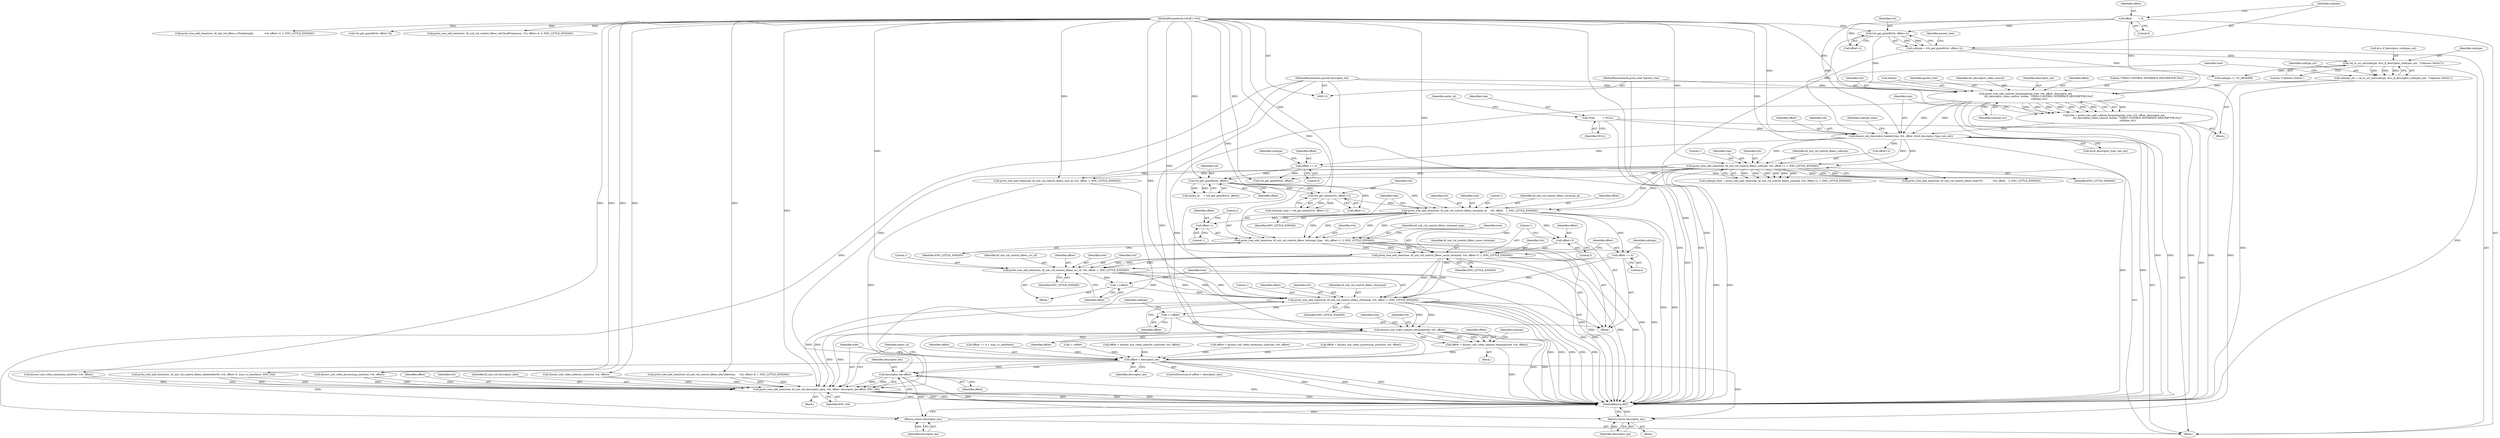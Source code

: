 digraph "0_wireshark_2cb5985bf47bdc8bea78d28483ed224abdd33dc6_2@pointer" {
"1000288" [label="(Call,proto_tree_add_item(tree, hf_usb_vid_control_ifdesc_terminal_id,    tvb, offset,   1, ENC_LITTLE_ENDIAN))"];
"1000188" [label="(Call,proto_tree_add_item(tree, hf_usb_vid_control_ifdesc_subtype, tvb, offset+2, 1, ENC_LITTLE_ENDIAN))"];
"1000180" [label="(Call,dissect_usb_descriptor_header(tree, tvb, offset, &vid_descriptor_type_vals_ext))"];
"1000168" [label="(Call,tree = proto_tree_add_subtree_format(parent_tree, tvb, offset, descriptor_len,\n                                   ett_descriptor_video_control, &item, \"VIDEO CONTROL INTERFACE DESCRIPTOR [%s]\",\n                                   subtype_str))"];
"1000170" [label="(Call,proto_tree_add_subtree_format(parent_tree, tvb, offset, descriptor_len,\n                                   ett_descriptor_video_control, &item, \"VIDEO CONTROL INTERFACE DESCRIPTOR [%s]\",\n                                   subtype_str))"];
"1000111" [label="(MethodParameterIn,proto_tree *parent_tree)"];
"1000152" [label="(Call,tvb_get_guint8(tvb, offset+2))"];
"1000112" [label="(MethodParameterIn,tvbuff_t *tvb)"];
"1000146" [label="(Call,offset        = 0)"];
"1000113" [label="(MethodParameterIn,guint8 descriptor_len)"];
"1000161" [label="(Call,subtype_str = val_to_str_ext(subtype, &vc_if_descriptor_subtypes_ext, \"Unknown (0x%x)\"))"];
"1000163" [label="(Call,val_to_str_ext(subtype, &vc_if_descriptor_subtypes_ext, \"Unknown (0x%x)\"))"];
"1000150" [label="(Call,subtype = tvb_get_guint8(tvb, offset+2))"];
"1000134" [label="(Call,*tree          = NULL)"];
"1000283" [label="(Call,tvb_get_letohs(tvb, offset+1))"];
"1000278" [label="(Call,tvb_get_guint8(tvb, offset))"];
"1000197" [label="(Call,offset += 3)"];
"1000295" [label="(Call,proto_tree_add_item(tree, hf_usb_vid_control_ifdesc_terminal_type,  tvb, offset+1, 2, ENC_LITTLE_ENDIAN))"];
"1000304" [label="(Call,proto_tree_add_item(tree, hf_usb_vid_control_ifdesc_assoc_terminal, tvb, offset+3, 1, ENC_LITTLE_ENDIAN))"];
"1000321" [label="(Call,proto_tree_add_item(tree, hf_usb_vid_control_ifdesc_src_id, tvb, offset, 1, ENC_LITTLE_ENDIAN))"];
"1000328" [label="(Call,++offset)"];
"1000330" [label="(Call,proto_tree_add_item(tree, hf_usb_vid_control_ifdesc_iTerminal, tvb, offset, 1, ENC_LITTLE_ENDIAN))"];
"1000337" [label="(Call,++offset)"];
"1000351" [label="(Call,dissect_usb_video_camera_terminal(tree, tvb, offset))"];
"1000349" [label="(Call,offset = dissect_usb_video_camera_terminal(tree, tvb, offset))"];
"1000438" [label="(Call,offset < descriptor_len)"];
"1000447" [label="(Call,descriptor_len-offset)"];
"1000442" [label="(Call,proto_tree_add_item(tree, hf_usb_vid_descriptor_data, tvb, offset, descriptor_len-offset, ENC_NA))"];
"1000513" [label="(Return,return descriptor_len;)"];
"1000554" [label="(Return,return descriptor_len;)"];
"1000299" [label="(Call,offset+1)"];
"1000308" [label="(Call,offset+3)"];
"1000313" [label="(Call,offset += 4)"];
"1000335" [label="(Literal,1)"];
"1000161" [label="(Call,subtype_str = val_to_str_ext(subtype, &vc_if_descriptor_subtypes_ext, \"Unknown (0x%x)\"))"];
"1000170" [label="(Call,proto_tree_add_subtree_format(parent_tree, tvb, offset, descriptor_len,\n                                   ett_descriptor_video_control, &item, \"VIDEO CONTROL INTERFACE DESCRIPTOR [%s]\",\n                                   subtype_str))"];
"1000296" [label="(Identifier,tree)"];
"1000191" [label="(Identifier,tvb)"];
"1000284" [label="(Identifier,tvb)"];
"1000153" [label="(Identifier,tvb)"];
"1000180" [label="(Call,dissect_usb_descriptor_header(tree, tvb, offset, &vid_descriptor_type_vals_ext))"];
"1000444" [label="(Identifier,hf_usb_vid_descriptor_data)"];
"1000297" [label="(Identifier,hf_usb_vid_control_ifdesc_terminal_type)"];
"1000514" [label="(Identifier,descriptor_len)"];
"1000198" [label="(Identifier,offset)"];
"1000176" [label="(Call,&item)"];
"1000323" [label="(Identifier,hf_usb_vid_control_ifdesc_src_id)"];
"1000146" [label="(Call,offset        = 0)"];
"1000337" [label="(Call,++offset)"];
"1000304" [label="(Call,proto_tree_add_item(tree, hf_usb_vid_control_ifdesc_assoc_terminal, tvb, offset+3, 1, ENC_LITTLE_ENDIAN))"];
"1000150" [label="(Call,subtype = tvb_get_guint8(tvb, offset+2))"];
"1000261" [label="(Call,offset += 9 + num_vs_interfaces)"];
"1000154" [label="(Call,offset+2)"];
"1000190" [label="(Identifier,hf_usb_vid_control_ifdesc_subtype)"];
"1000181" [label="(Identifier,tree)"];
"1000350" [label="(Identifier,offset)"];
"1000151" [label="(Identifier,subtype)"];
"1000375" [label="(Call,tvb_get_guint8(tvb, offset))"];
"1000299" [label="(Call,offset+1)"];
"1000147" [label="(Identifier,offset)"];
"1000445" [label="(Identifier,tvb)"];
"1000378" [label="(Call,proto_tree_add_item(tree, hf_usb_vid_control_ifdesc_unit_id, tvb, offset, 1, ENC_LITTLE_ENDIAN))"];
"1000278" [label="(Call,tvb_get_guint8(tvb, offset))"];
"1000385" [label="(Call,++offset)"];
"1000206" [label="(Call,proto_tree_add_item(tree, hf_usb_vid_control_ifdesc_bcdUVC,            tvb, offset,   2, ENC_LITTLE_ENDIAN))"];
"1000313" [label="(Call,offset += 4)"];
"1000285" [label="(Call,offset+1)"];
"1000139" [label="(Identifier,entity_id)"];
"1000406" [label="(Call,dissect_usb_video_selector_unit(tree, tvb, offset))"];
"1000213" [label="(Call,proto_tree_add_item(tree, hf_usb_vid_ifdesc_wTotalLength,              tvb, offset+2, 2, ENC_LITTLE_ENDIAN))"];
"1000238" [label="(Call,proto_tree_add_item(tree, hf_usb_vid_control_ifdesc_bInCollection,     tvb, offset+8, 1, ENC_LITTLE_ENDIAN))"];
"1000311" [label="(Literal,1)"];
"1000448" [label="(Identifier,descriptor_len)"];
"1000165" [label="(Call,&vc_if_descriptor_subtypes_ext)"];
"1000159" [label="(Block,)"];
"1000555" [label="(Identifier,descriptor_len)"];
"1000183" [label="(Identifier,offset)"];
"1000202" [label="(Identifier,subtype)"];
"1000291" [label="(Identifier,tvb)"];
"1000328" [label="(Call,++offset)"];
"1000443" [label="(Identifier,tree)"];
"1000354" [label="(Identifier,offset)"];
"1000453" [label="(Identifier,entity_id)"];
"1000315" [label="(Literal,4)"];
"1000289" [label="(Identifier,tree)"];
"1000336" [label="(Identifier,ENC_LITTLE_ENDIAN)"];
"1000314" [label="(Identifier,offset)"];
"1000306" [label="(Identifier,hf_usb_vid_control_ifdesc_assoc_terminal)"];
"1000293" [label="(Literal,1)"];
"1000334" [label="(Identifier,offset)"];
"1000404" [label="(Call,offset = dissect_usb_video_selector_unit(tree, tvb, offset))"];
"1000441" [label="(Block,)"];
"1000440" [label="(Identifier,descriptor_len)"];
"1000167" [label="(Literal,\"Unknown (0x%x)\")"];
"1000188" [label="(Call,proto_tree_add_item(tree, hf_usb_vid_control_ifdesc_subtype, tvb, offset+2, 1, ENC_LITTLE_ENDIAN))"];
"1000295" [label="(Call,proto_tree_add_item(tree, hf_usb_vid_control_ifdesc_terminal_type,  tvb, offset+1, 2, ENC_LITTLE_ENDIAN))"];
"1000333" [label="(Identifier,tvb)"];
"1000199" [label="(Literal,3)"];
"1000192" [label="(Call,offset+2)"];
"1000325" [label="(Identifier,offset)"];
"1000416" [label="(Call,offset = dissect_usb_video_extension_unit(tree, tvb, offset))"];
"1000320" [label="(Block,)"];
"1000283" [label="(Call,tvb_get_letohs(tvb, offset+1))"];
"1000332" [label="(Identifier,hf_usb_vid_control_ifdesc_iTerminal)"];
"1000338" [label="(Identifier,offset)"];
"1000352" [label="(Identifier,tree)"];
"1000329" [label="(Identifier,offset)"];
"1000331" [label="(Identifier,tree)"];
"1000171" [label="(Identifier,parent_tree)"];
"1000290" [label="(Identifier,hf_usb_vid_control_ifdesc_terminal_id)"];
"1000305" [label="(Identifier,tree)"];
"1000175" [label="(Identifier,ett_descriptor_video_control)"];
"1000327" [label="(Identifier,ENC_LITTLE_ENDIAN)"];
"1000392" [label="(Call,offset = dissect_usb_video_processing_unit(tree, tvb, offset))"];
"1000174" [label="(Identifier,descriptor_len)"];
"1000196" [label="(Identifier,ENC_LITTLE_ENDIAN)"];
"1000439" [label="(Identifier,offset)"];
"1000442" [label="(Call,proto_tree_add_item(tree, hf_usb_vid_descriptor_data, tvb, offset, descriptor_len-offset, ENC_NA))"];
"1000302" [label="(Literal,2)"];
"1000195" [label="(Literal,1)"];
"1000182" [label="(Identifier,tvb)"];
"1000303" [label="(Identifier,ENC_LITTLE_ENDIAN)"];
"1000351" [label="(Call,dissect_usb_video_camera_terminal(tree, tvb, offset))"];
"1000279" [label="(Identifier,tvb)"];
"1000179" [label="(Identifier,subtype_str)"];
"1000513" [label="(Return,return descriptor_len;)"];
"1000310" [label="(Literal,3)"];
"1000189" [label="(Identifier,tree)"];
"1000280" [label="(Identifier,offset)"];
"1000312" [label="(Identifier,ENC_LITTLE_ENDIAN)"];
"1000330" [label="(Call,proto_tree_add_item(tree, hf_usb_vid_control_ifdesc_iTerminal, tvb, offset, 1, ENC_LITTLE_ENDIAN))"];
"1000281" [label="(Call,terminal_type = tvb_get_letohs(tvb, offset+1))"];
"1000187" [label="(Identifier,subtype_item)"];
"1000148" [label="(Literal,0)"];
"1000162" [label="(Identifier,subtype_str)"];
"1000184" [label="(Call,&vid_descriptor_type_vals_ext)"];
"1000113" [label="(MethodParameterIn,guint8 descriptor_len)"];
"1000437" [label="(ControlStructure,if (offset < descriptor_len))"];
"1000309" [label="(Identifier,offset)"];
"1000288" [label="(Call,proto_tree_add_item(tree, hf_usb_vid_control_ifdesc_terminal_id,    tvb, offset,   1, ENC_LITTLE_ENDIAN))"];
"1000169" [label="(Identifier,tree)"];
"1000318" [label="(Identifier,subtype)"];
"1000233" [label="(Call,tvb_get_guint8(tvb, offset+8))"];
"1000341" [label="(Identifier,subtype)"];
"1000307" [label="(Identifier,tvb)"];
"1000301" [label="(Literal,1)"];
"1000450" [label="(Identifier,ENC_NA)"];
"1000321" [label="(Call,proto_tree_add_item(tree, hf_usb_vid_control_ifdesc_src_id, tvb, offset, 1, ENC_LITTLE_ENDIAN))"];
"1000294" [label="(Identifier,ENC_LITTLE_ENDIAN)"];
"1000349" [label="(Call,offset = dissect_usb_video_camera_terminal(tree, tvb, offset))"];
"1000449" [label="(Identifier,offset)"];
"1000322" [label="(Identifier,tree)"];
"1000418" [label="(Call,dissect_usb_video_extension_unit(tree, tvb, offset))"];
"1000186" [label="(Call,subtype_item = proto_tree_add_item(tree, hf_usb_vid_control_ifdesc_subtype, tvb, offset+2, 1, ENC_LITTLE_ENDIAN))"];
"1000135" [label="(Identifier,tree)"];
"1000438" [label="(Call,offset < descriptor_len)"];
"1000197" [label="(Call,offset += 3)"];
"1000164" [label="(Identifier,subtype)"];
"1000556" [label="(MethodReturn,RET)"];
"1000348" [label="(Block,)"];
"1000275" [label="(Block,)"];
"1000554" [label="(Return,return descriptor_len;)"];
"1000163" [label="(Call,val_to_str_ext(subtype, &vc_if_descriptor_subtypes_ext, \"Unknown (0x%x)\"))"];
"1000201" [label="(Call,subtype == VC_HEADER)"];
"1000394" [label="(Call,dissect_usb_video_processing_unit(tree, tvb, offset))"];
"1000446" [label="(Identifier,offset)"];
"1000173" [label="(Identifier,offset)"];
"1000353" [label="(Identifier,tvb)"];
"1000136" [label="(Identifier,NULL)"];
"1000300" [label="(Identifier,offset)"];
"1000112" [label="(MethodParameterIn,tvbuff_t *tvb)"];
"1000158" [label="(Identifier,parent_tree)"];
"1000298" [label="(Identifier,tvb)"];
"1000152" [label="(Call,tvb_get_guint8(tvb, offset+2))"];
"1000512" [label="(Block,)"];
"1000363" [label="(Identifier,subtype)"];
"1000292" [label="(Identifier,offset)"];
"1000308" [label="(Call,offset+3)"];
"1000178" [label="(Literal,\"VIDEO CONTROL INTERFACE DESCRIPTOR [%s]\")"];
"1000252" [label="(Call,proto_tree_add_item(tree, hf_usb_vid_control_ifdesc_baInterfaceNr, tvb, offset+9, num_vs_interfaces, ENC_NA))"];
"1000324" [label="(Identifier,tvb)"];
"1000447" [label="(Call,descriptor_len-offset)"];
"1000134" [label="(Call,*tree          = NULL)"];
"1000276" [label="(Call,entity_id     = tvb_get_guint8(tvb, offset))"];
"1000116" [label="(Block,)"];
"1000168" [label="(Call,tree = proto_tree_add_subtree_format(parent_tree, tvb, offset, descriptor_len,\n                                   ett_descriptor_video_control, &item, \"VIDEO CONTROL INTERFACE DESCRIPTOR [%s]\",\n                                   subtype_str))"];
"1000111" [label="(MethodParameterIn,proto_tree *parent_tree)"];
"1000172" [label="(Identifier,tvb)"];
"1000222" [label="(Call,proto_tree_add_item(tree, hf_usb_vid_control_ifdesc_dwClockFrequency,  tvb, offset+4, 4, ENC_LITTLE_ENDIAN))"];
"1000326" [label="(Literal,1)"];
"1000288" -> "1000275"  [label="AST: "];
"1000288" -> "1000294"  [label="CFG: "];
"1000289" -> "1000288"  [label="AST: "];
"1000290" -> "1000288"  [label="AST: "];
"1000291" -> "1000288"  [label="AST: "];
"1000292" -> "1000288"  [label="AST: "];
"1000293" -> "1000288"  [label="AST: "];
"1000294" -> "1000288"  [label="AST: "];
"1000296" -> "1000288"  [label="CFG: "];
"1000288" -> "1000556"  [label="DDG: "];
"1000288" -> "1000556"  [label="DDG: "];
"1000188" -> "1000288"  [label="DDG: "];
"1000188" -> "1000288"  [label="DDG: "];
"1000283" -> "1000288"  [label="DDG: "];
"1000112" -> "1000288"  [label="DDG: "];
"1000278" -> "1000288"  [label="DDG: "];
"1000288" -> "1000295"  [label="DDG: "];
"1000288" -> "1000295"  [label="DDG: "];
"1000288" -> "1000295"  [label="DDG: "];
"1000288" -> "1000295"  [label="DDG: "];
"1000288" -> "1000299"  [label="DDG: "];
"1000288" -> "1000304"  [label="DDG: "];
"1000288" -> "1000308"  [label="DDG: "];
"1000288" -> "1000313"  [label="DDG: "];
"1000188" -> "1000186"  [label="AST: "];
"1000188" -> "1000196"  [label="CFG: "];
"1000189" -> "1000188"  [label="AST: "];
"1000190" -> "1000188"  [label="AST: "];
"1000191" -> "1000188"  [label="AST: "];
"1000192" -> "1000188"  [label="AST: "];
"1000195" -> "1000188"  [label="AST: "];
"1000196" -> "1000188"  [label="AST: "];
"1000186" -> "1000188"  [label="CFG: "];
"1000188" -> "1000556"  [label="DDG: "];
"1000188" -> "1000556"  [label="DDG: "];
"1000188" -> "1000186"  [label="DDG: "];
"1000188" -> "1000186"  [label="DDG: "];
"1000188" -> "1000186"  [label="DDG: "];
"1000188" -> "1000186"  [label="DDG: "];
"1000188" -> "1000186"  [label="DDG: "];
"1000188" -> "1000186"  [label="DDG: "];
"1000180" -> "1000188"  [label="DDG: "];
"1000180" -> "1000188"  [label="DDG: "];
"1000180" -> "1000188"  [label="DDG: "];
"1000112" -> "1000188"  [label="DDG: "];
"1000188" -> "1000206"  [label="DDG: "];
"1000188" -> "1000206"  [label="DDG: "];
"1000188" -> "1000206"  [label="DDG: "];
"1000188" -> "1000278"  [label="DDG: "];
"1000188" -> "1000375"  [label="DDG: "];
"1000188" -> "1000378"  [label="DDG: "];
"1000188" -> "1000378"  [label="DDG: "];
"1000180" -> "1000116"  [label="AST: "];
"1000180" -> "1000184"  [label="CFG: "];
"1000181" -> "1000180"  [label="AST: "];
"1000182" -> "1000180"  [label="AST: "];
"1000183" -> "1000180"  [label="AST: "];
"1000184" -> "1000180"  [label="AST: "];
"1000187" -> "1000180"  [label="CFG: "];
"1000180" -> "1000556"  [label="DDG: "];
"1000180" -> "1000556"  [label="DDG: "];
"1000168" -> "1000180"  [label="DDG: "];
"1000134" -> "1000180"  [label="DDG: "];
"1000170" -> "1000180"  [label="DDG: "];
"1000170" -> "1000180"  [label="DDG: "];
"1000152" -> "1000180"  [label="DDG: "];
"1000112" -> "1000180"  [label="DDG: "];
"1000146" -> "1000180"  [label="DDG: "];
"1000180" -> "1000192"  [label="DDG: "];
"1000180" -> "1000197"  [label="DDG: "];
"1000168" -> "1000159"  [label="AST: "];
"1000168" -> "1000170"  [label="CFG: "];
"1000169" -> "1000168"  [label="AST: "];
"1000170" -> "1000168"  [label="AST: "];
"1000181" -> "1000168"  [label="CFG: "];
"1000168" -> "1000556"  [label="DDG: "];
"1000170" -> "1000168"  [label="DDG: "];
"1000170" -> "1000168"  [label="DDG: "];
"1000170" -> "1000168"  [label="DDG: "];
"1000170" -> "1000168"  [label="DDG: "];
"1000170" -> "1000168"  [label="DDG: "];
"1000170" -> "1000168"  [label="DDG: "];
"1000170" -> "1000168"  [label="DDG: "];
"1000170" -> "1000168"  [label="DDG: "];
"1000170" -> "1000179"  [label="CFG: "];
"1000171" -> "1000170"  [label="AST: "];
"1000172" -> "1000170"  [label="AST: "];
"1000173" -> "1000170"  [label="AST: "];
"1000174" -> "1000170"  [label="AST: "];
"1000175" -> "1000170"  [label="AST: "];
"1000176" -> "1000170"  [label="AST: "];
"1000178" -> "1000170"  [label="AST: "];
"1000179" -> "1000170"  [label="AST: "];
"1000170" -> "1000556"  [label="DDG: "];
"1000170" -> "1000556"  [label="DDG: "];
"1000170" -> "1000556"  [label="DDG: "];
"1000170" -> "1000556"  [label="DDG: "];
"1000111" -> "1000170"  [label="DDG: "];
"1000152" -> "1000170"  [label="DDG: "];
"1000112" -> "1000170"  [label="DDG: "];
"1000146" -> "1000170"  [label="DDG: "];
"1000113" -> "1000170"  [label="DDG: "];
"1000161" -> "1000170"  [label="DDG: "];
"1000170" -> "1000438"  [label="DDG: "];
"1000111" -> "1000110"  [label="AST: "];
"1000111" -> "1000556"  [label="DDG: "];
"1000152" -> "1000150"  [label="AST: "];
"1000152" -> "1000154"  [label="CFG: "];
"1000153" -> "1000152"  [label="AST: "];
"1000154" -> "1000152"  [label="AST: "];
"1000150" -> "1000152"  [label="CFG: "];
"1000152" -> "1000150"  [label="DDG: "];
"1000152" -> "1000150"  [label="DDG: "];
"1000112" -> "1000152"  [label="DDG: "];
"1000146" -> "1000152"  [label="DDG: "];
"1000112" -> "1000110"  [label="AST: "];
"1000112" -> "1000556"  [label="DDG: "];
"1000112" -> "1000206"  [label="DDG: "];
"1000112" -> "1000213"  [label="DDG: "];
"1000112" -> "1000222"  [label="DDG: "];
"1000112" -> "1000233"  [label="DDG: "];
"1000112" -> "1000238"  [label="DDG: "];
"1000112" -> "1000252"  [label="DDG: "];
"1000112" -> "1000278"  [label="DDG: "];
"1000112" -> "1000283"  [label="DDG: "];
"1000112" -> "1000295"  [label="DDG: "];
"1000112" -> "1000304"  [label="DDG: "];
"1000112" -> "1000321"  [label="DDG: "];
"1000112" -> "1000330"  [label="DDG: "];
"1000112" -> "1000351"  [label="DDG: "];
"1000112" -> "1000375"  [label="DDG: "];
"1000112" -> "1000378"  [label="DDG: "];
"1000112" -> "1000394"  [label="DDG: "];
"1000112" -> "1000406"  [label="DDG: "];
"1000112" -> "1000418"  [label="DDG: "];
"1000112" -> "1000442"  [label="DDG: "];
"1000146" -> "1000116"  [label="AST: "];
"1000146" -> "1000148"  [label="CFG: "];
"1000147" -> "1000146"  [label="AST: "];
"1000148" -> "1000146"  [label="AST: "];
"1000151" -> "1000146"  [label="CFG: "];
"1000146" -> "1000154"  [label="DDG: "];
"1000113" -> "1000110"  [label="AST: "];
"1000113" -> "1000556"  [label="DDG: "];
"1000113" -> "1000438"  [label="DDG: "];
"1000113" -> "1000447"  [label="DDG: "];
"1000113" -> "1000513"  [label="DDG: "];
"1000113" -> "1000554"  [label="DDG: "];
"1000161" -> "1000159"  [label="AST: "];
"1000161" -> "1000163"  [label="CFG: "];
"1000162" -> "1000161"  [label="AST: "];
"1000163" -> "1000161"  [label="AST: "];
"1000169" -> "1000161"  [label="CFG: "];
"1000161" -> "1000556"  [label="DDG: "];
"1000163" -> "1000161"  [label="DDG: "];
"1000163" -> "1000161"  [label="DDG: "];
"1000163" -> "1000161"  [label="DDG: "];
"1000163" -> "1000167"  [label="CFG: "];
"1000164" -> "1000163"  [label="AST: "];
"1000165" -> "1000163"  [label="AST: "];
"1000167" -> "1000163"  [label="AST: "];
"1000163" -> "1000556"  [label="DDG: "];
"1000150" -> "1000163"  [label="DDG: "];
"1000163" -> "1000201"  [label="DDG: "];
"1000150" -> "1000116"  [label="AST: "];
"1000151" -> "1000150"  [label="AST: "];
"1000158" -> "1000150"  [label="CFG: "];
"1000150" -> "1000556"  [label="DDG: "];
"1000150" -> "1000201"  [label="DDG: "];
"1000134" -> "1000116"  [label="AST: "];
"1000134" -> "1000136"  [label="CFG: "];
"1000135" -> "1000134"  [label="AST: "];
"1000136" -> "1000134"  [label="AST: "];
"1000139" -> "1000134"  [label="CFG: "];
"1000134" -> "1000556"  [label="DDG: "];
"1000283" -> "1000281"  [label="AST: "];
"1000283" -> "1000285"  [label="CFG: "];
"1000284" -> "1000283"  [label="AST: "];
"1000285" -> "1000283"  [label="AST: "];
"1000281" -> "1000283"  [label="CFG: "];
"1000283" -> "1000281"  [label="DDG: "];
"1000283" -> "1000281"  [label="DDG: "];
"1000278" -> "1000283"  [label="DDG: "];
"1000278" -> "1000283"  [label="DDG: "];
"1000278" -> "1000276"  [label="AST: "];
"1000278" -> "1000280"  [label="CFG: "];
"1000279" -> "1000278"  [label="AST: "];
"1000280" -> "1000278"  [label="AST: "];
"1000276" -> "1000278"  [label="CFG: "];
"1000278" -> "1000276"  [label="DDG: "];
"1000278" -> "1000276"  [label="DDG: "];
"1000197" -> "1000278"  [label="DDG: "];
"1000278" -> "1000285"  [label="DDG: "];
"1000197" -> "1000116"  [label="AST: "];
"1000197" -> "1000199"  [label="CFG: "];
"1000198" -> "1000197"  [label="AST: "];
"1000199" -> "1000197"  [label="AST: "];
"1000202" -> "1000197"  [label="CFG: "];
"1000197" -> "1000206"  [label="DDG: "];
"1000197" -> "1000375"  [label="DDG: "];
"1000295" -> "1000275"  [label="AST: "];
"1000295" -> "1000303"  [label="CFG: "];
"1000296" -> "1000295"  [label="AST: "];
"1000297" -> "1000295"  [label="AST: "];
"1000298" -> "1000295"  [label="AST: "];
"1000299" -> "1000295"  [label="AST: "];
"1000302" -> "1000295"  [label="AST: "];
"1000303" -> "1000295"  [label="AST: "];
"1000305" -> "1000295"  [label="CFG: "];
"1000295" -> "1000556"  [label="DDG: "];
"1000295" -> "1000556"  [label="DDG: "];
"1000295" -> "1000556"  [label="DDG: "];
"1000295" -> "1000304"  [label="DDG: "];
"1000295" -> "1000304"  [label="DDG: "];
"1000295" -> "1000304"  [label="DDG: "];
"1000304" -> "1000275"  [label="AST: "];
"1000304" -> "1000312"  [label="CFG: "];
"1000305" -> "1000304"  [label="AST: "];
"1000306" -> "1000304"  [label="AST: "];
"1000307" -> "1000304"  [label="AST: "];
"1000308" -> "1000304"  [label="AST: "];
"1000311" -> "1000304"  [label="AST: "];
"1000312" -> "1000304"  [label="AST: "];
"1000314" -> "1000304"  [label="CFG: "];
"1000304" -> "1000556"  [label="DDG: "];
"1000304" -> "1000556"  [label="DDG: "];
"1000304" -> "1000556"  [label="DDG: "];
"1000304" -> "1000321"  [label="DDG: "];
"1000304" -> "1000321"  [label="DDG: "];
"1000304" -> "1000321"  [label="DDG: "];
"1000304" -> "1000330"  [label="DDG: "];
"1000304" -> "1000330"  [label="DDG: "];
"1000304" -> "1000330"  [label="DDG: "];
"1000321" -> "1000320"  [label="AST: "];
"1000321" -> "1000327"  [label="CFG: "];
"1000322" -> "1000321"  [label="AST: "];
"1000323" -> "1000321"  [label="AST: "];
"1000324" -> "1000321"  [label="AST: "];
"1000325" -> "1000321"  [label="AST: "];
"1000326" -> "1000321"  [label="AST: "];
"1000327" -> "1000321"  [label="AST: "];
"1000329" -> "1000321"  [label="CFG: "];
"1000321" -> "1000556"  [label="DDG: "];
"1000321" -> "1000556"  [label="DDG: "];
"1000313" -> "1000321"  [label="DDG: "];
"1000321" -> "1000328"  [label="DDG: "];
"1000321" -> "1000330"  [label="DDG: "];
"1000321" -> "1000330"  [label="DDG: "];
"1000321" -> "1000330"  [label="DDG: "];
"1000328" -> "1000320"  [label="AST: "];
"1000328" -> "1000329"  [label="CFG: "];
"1000329" -> "1000328"  [label="AST: "];
"1000331" -> "1000328"  [label="CFG: "];
"1000328" -> "1000330"  [label="DDG: "];
"1000330" -> "1000275"  [label="AST: "];
"1000330" -> "1000336"  [label="CFG: "];
"1000331" -> "1000330"  [label="AST: "];
"1000332" -> "1000330"  [label="AST: "];
"1000333" -> "1000330"  [label="AST: "];
"1000334" -> "1000330"  [label="AST: "];
"1000335" -> "1000330"  [label="AST: "];
"1000336" -> "1000330"  [label="AST: "];
"1000338" -> "1000330"  [label="CFG: "];
"1000330" -> "1000556"  [label="DDG: "];
"1000330" -> "1000556"  [label="DDG: "];
"1000330" -> "1000556"  [label="DDG: "];
"1000330" -> "1000556"  [label="DDG: "];
"1000330" -> "1000556"  [label="DDG: "];
"1000313" -> "1000330"  [label="DDG: "];
"1000330" -> "1000337"  [label="DDG: "];
"1000330" -> "1000351"  [label="DDG: "];
"1000330" -> "1000351"  [label="DDG: "];
"1000330" -> "1000442"  [label="DDG: "];
"1000330" -> "1000442"  [label="DDG: "];
"1000337" -> "1000275"  [label="AST: "];
"1000337" -> "1000338"  [label="CFG: "];
"1000338" -> "1000337"  [label="AST: "];
"1000341" -> "1000337"  [label="CFG: "];
"1000337" -> "1000351"  [label="DDG: "];
"1000337" -> "1000438"  [label="DDG: "];
"1000351" -> "1000349"  [label="AST: "];
"1000351" -> "1000354"  [label="CFG: "];
"1000352" -> "1000351"  [label="AST: "];
"1000353" -> "1000351"  [label="AST: "];
"1000354" -> "1000351"  [label="AST: "];
"1000349" -> "1000351"  [label="CFG: "];
"1000351" -> "1000556"  [label="DDG: "];
"1000351" -> "1000556"  [label="DDG: "];
"1000351" -> "1000349"  [label="DDG: "];
"1000351" -> "1000349"  [label="DDG: "];
"1000351" -> "1000349"  [label="DDG: "];
"1000351" -> "1000442"  [label="DDG: "];
"1000351" -> "1000442"  [label="DDG: "];
"1000349" -> "1000348"  [label="AST: "];
"1000350" -> "1000349"  [label="AST: "];
"1000363" -> "1000349"  [label="CFG: "];
"1000349" -> "1000556"  [label="DDG: "];
"1000349" -> "1000438"  [label="DDG: "];
"1000438" -> "1000437"  [label="AST: "];
"1000438" -> "1000440"  [label="CFG: "];
"1000439" -> "1000438"  [label="AST: "];
"1000440" -> "1000438"  [label="AST: "];
"1000443" -> "1000438"  [label="CFG: "];
"1000453" -> "1000438"  [label="CFG: "];
"1000438" -> "1000556"  [label="DDG: "];
"1000438" -> "1000556"  [label="DDG: "];
"1000438" -> "1000556"  [label="DDG: "];
"1000404" -> "1000438"  [label="DDG: "];
"1000392" -> "1000438"  [label="DDG: "];
"1000261" -> "1000438"  [label="DDG: "];
"1000416" -> "1000438"  [label="DDG: "];
"1000385" -> "1000438"  [label="DDG: "];
"1000438" -> "1000447"  [label="DDG: "];
"1000438" -> "1000447"  [label="DDG: "];
"1000438" -> "1000513"  [label="DDG: "];
"1000438" -> "1000554"  [label="DDG: "];
"1000447" -> "1000442"  [label="AST: "];
"1000447" -> "1000449"  [label="CFG: "];
"1000448" -> "1000447"  [label="AST: "];
"1000449" -> "1000447"  [label="AST: "];
"1000450" -> "1000447"  [label="CFG: "];
"1000447" -> "1000556"  [label="DDG: "];
"1000447" -> "1000442"  [label="DDG: "];
"1000447" -> "1000442"  [label="DDG: "];
"1000447" -> "1000513"  [label="DDG: "];
"1000447" -> "1000554"  [label="DDG: "];
"1000442" -> "1000441"  [label="AST: "];
"1000442" -> "1000450"  [label="CFG: "];
"1000443" -> "1000442"  [label="AST: "];
"1000444" -> "1000442"  [label="AST: "];
"1000445" -> "1000442"  [label="AST: "];
"1000446" -> "1000442"  [label="AST: "];
"1000450" -> "1000442"  [label="AST: "];
"1000453" -> "1000442"  [label="CFG: "];
"1000442" -> "1000556"  [label="DDG: "];
"1000442" -> "1000556"  [label="DDG: "];
"1000442" -> "1000556"  [label="DDG: "];
"1000442" -> "1000556"  [label="DDG: "];
"1000442" -> "1000556"  [label="DDG: "];
"1000442" -> "1000556"  [label="DDG: "];
"1000442" -> "1000556"  [label="DDG: "];
"1000238" -> "1000442"  [label="DDG: "];
"1000238" -> "1000442"  [label="DDG: "];
"1000252" -> "1000442"  [label="DDG: "];
"1000252" -> "1000442"  [label="DDG: "];
"1000252" -> "1000442"  [label="DDG: "];
"1000406" -> "1000442"  [label="DDG: "];
"1000406" -> "1000442"  [label="DDG: "];
"1000378" -> "1000442"  [label="DDG: "];
"1000378" -> "1000442"  [label="DDG: "];
"1000418" -> "1000442"  [label="DDG: "];
"1000418" -> "1000442"  [label="DDG: "];
"1000394" -> "1000442"  [label="DDG: "];
"1000394" -> "1000442"  [label="DDG: "];
"1000513" -> "1000512"  [label="AST: "];
"1000513" -> "1000514"  [label="CFG: "];
"1000514" -> "1000513"  [label="AST: "];
"1000556" -> "1000513"  [label="CFG: "];
"1000513" -> "1000556"  [label="DDG: "];
"1000514" -> "1000513"  [label="DDG: "];
"1000554" -> "1000116"  [label="AST: "];
"1000554" -> "1000555"  [label="CFG: "];
"1000555" -> "1000554"  [label="AST: "];
"1000556" -> "1000554"  [label="CFG: "];
"1000554" -> "1000556"  [label="DDG: "];
"1000555" -> "1000554"  [label="DDG: "];
"1000299" -> "1000301"  [label="CFG: "];
"1000300" -> "1000299"  [label="AST: "];
"1000301" -> "1000299"  [label="AST: "];
"1000302" -> "1000299"  [label="CFG: "];
"1000308" -> "1000310"  [label="CFG: "];
"1000309" -> "1000308"  [label="AST: "];
"1000310" -> "1000308"  [label="AST: "];
"1000311" -> "1000308"  [label="CFG: "];
"1000313" -> "1000275"  [label="AST: "];
"1000313" -> "1000315"  [label="CFG: "];
"1000314" -> "1000313"  [label="AST: "];
"1000315" -> "1000313"  [label="AST: "];
"1000318" -> "1000313"  [label="CFG: "];
}
